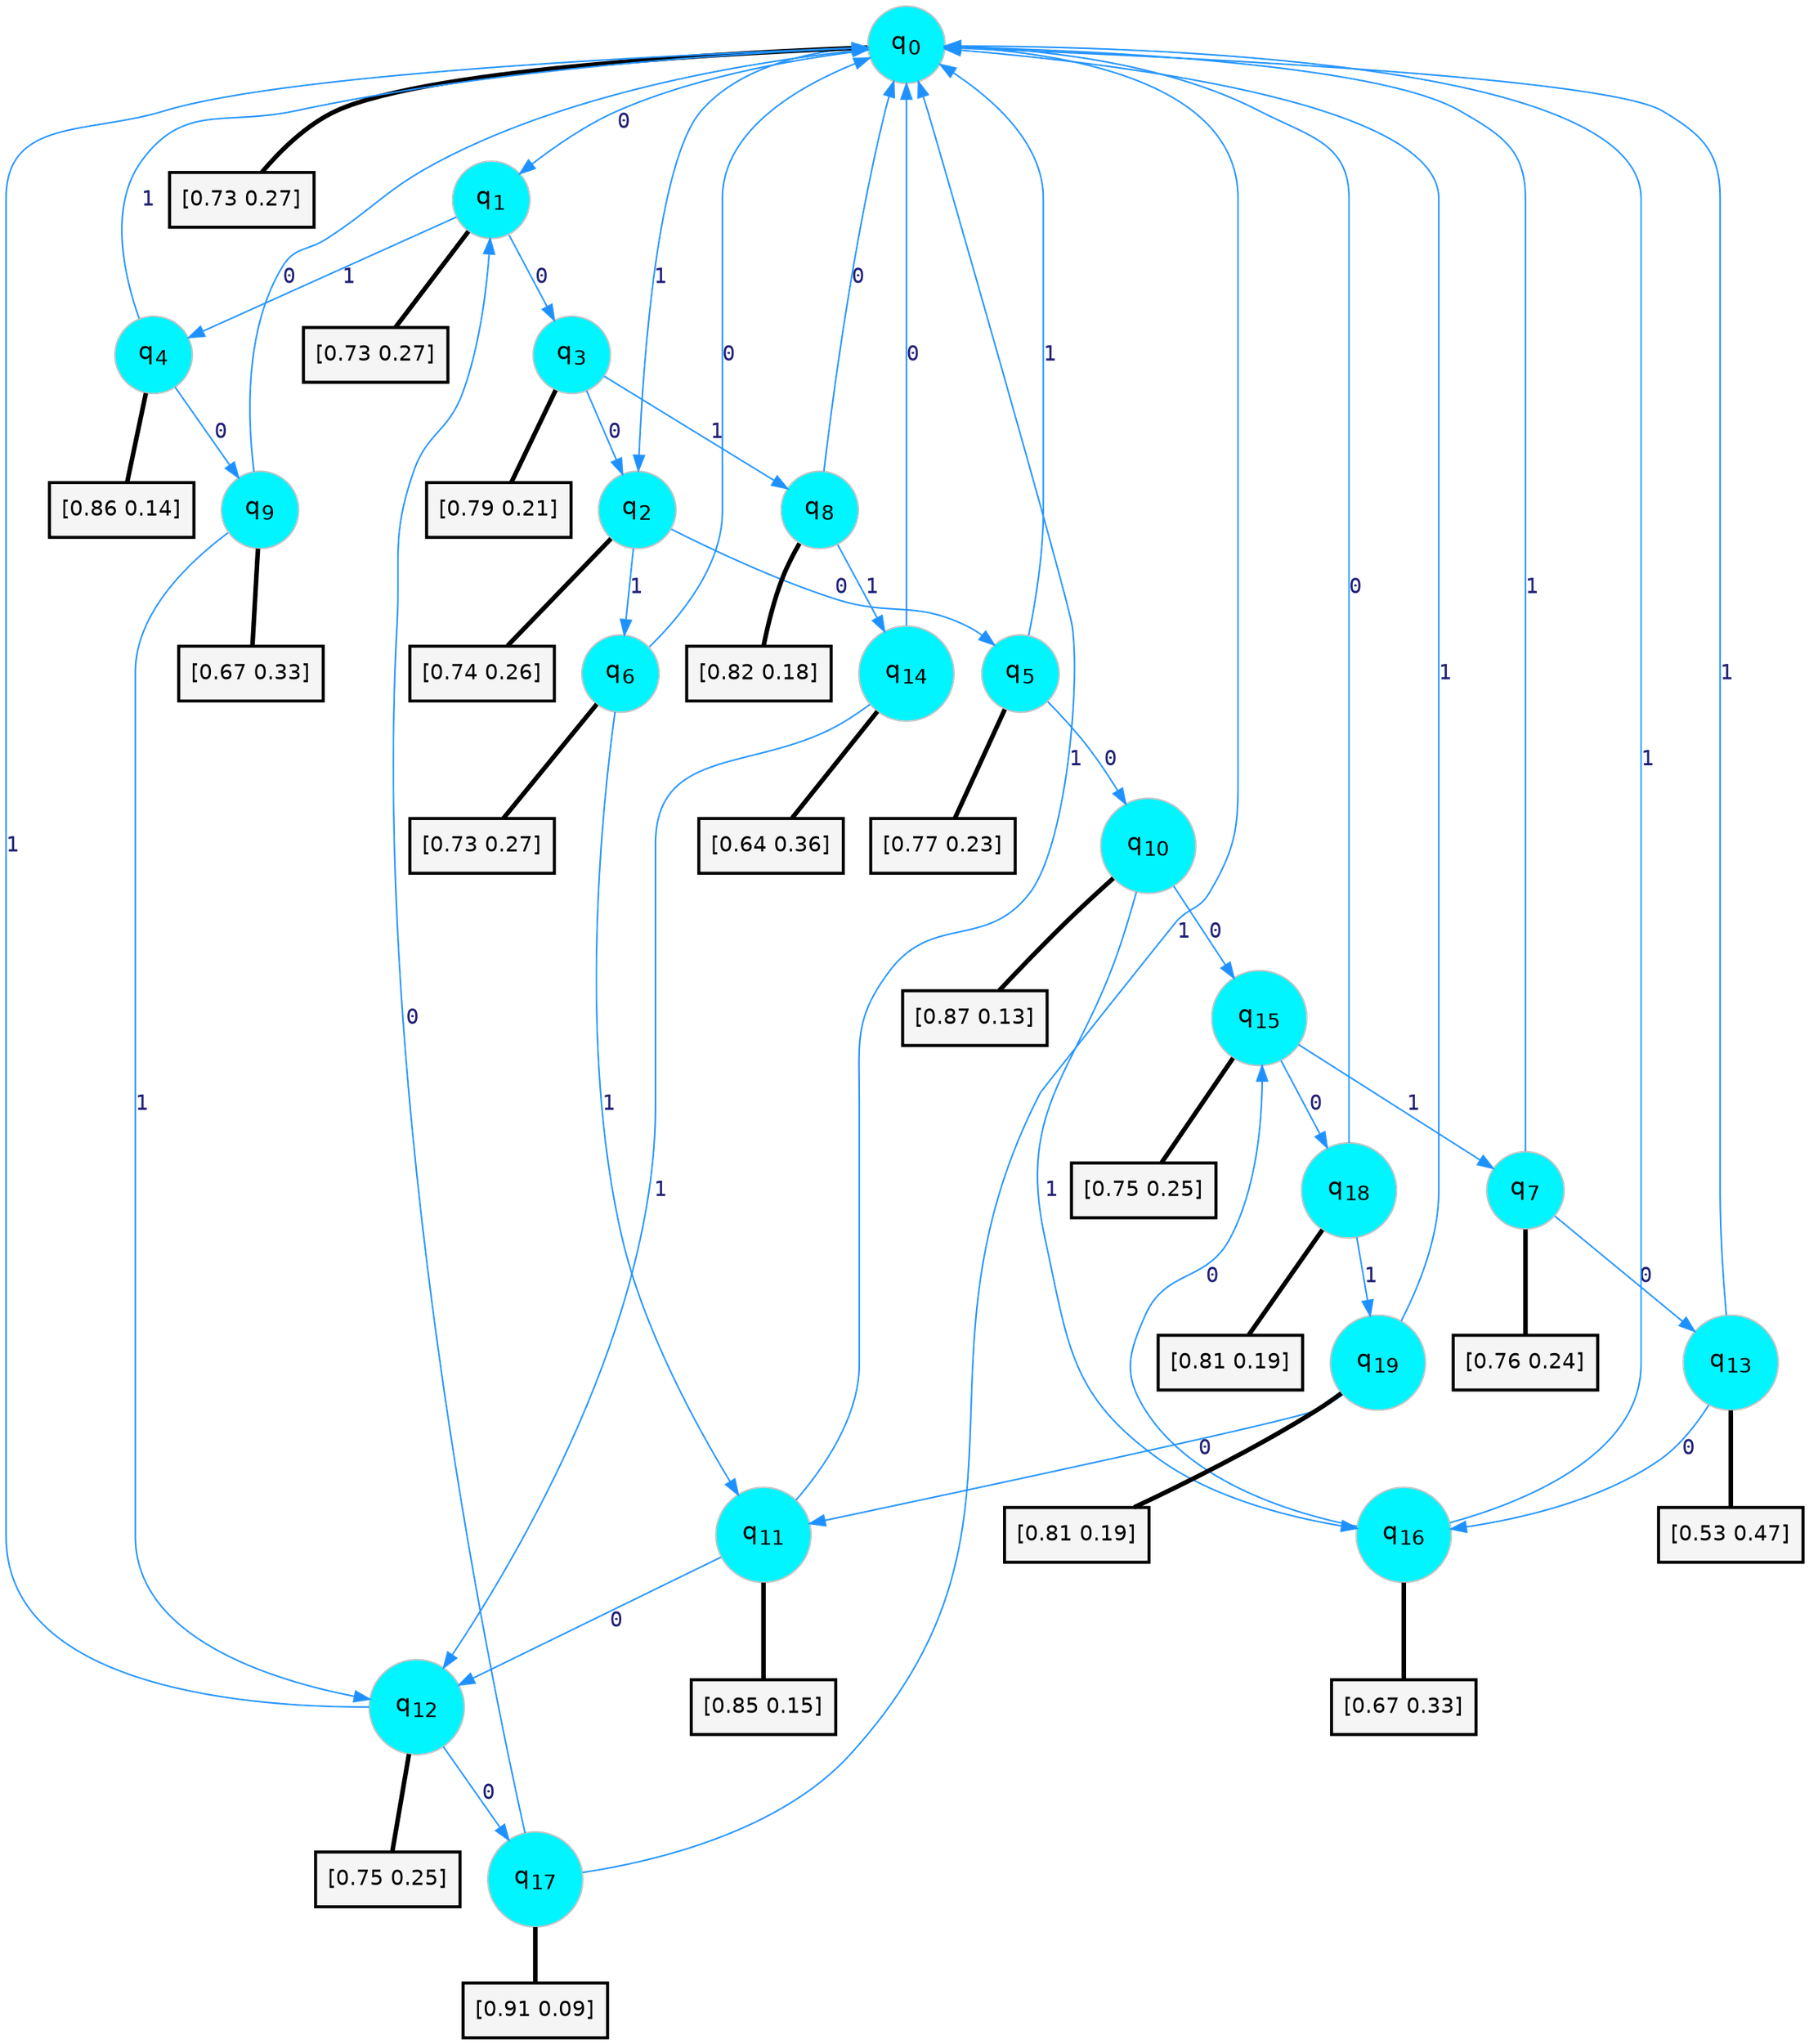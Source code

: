digraph G {
graph [
bgcolor=transparent, dpi=300, rankdir=TD, size="40,25"];
node [
color=gray, fillcolor=turquoise1, fontcolor=black, fontname=Helvetica, fontsize=16, fontweight=bold, shape=circle, style=filled];
edge [
arrowsize=1, color=dodgerblue1, fontcolor=midnightblue, fontname=courier, fontweight=bold, penwidth=1, style=solid, weight=20];
0[label=<q<SUB>0</SUB>>];
1[label=<q<SUB>1</SUB>>];
2[label=<q<SUB>2</SUB>>];
3[label=<q<SUB>3</SUB>>];
4[label=<q<SUB>4</SUB>>];
5[label=<q<SUB>5</SUB>>];
6[label=<q<SUB>6</SUB>>];
7[label=<q<SUB>7</SUB>>];
8[label=<q<SUB>8</SUB>>];
9[label=<q<SUB>9</SUB>>];
10[label=<q<SUB>10</SUB>>];
11[label=<q<SUB>11</SUB>>];
12[label=<q<SUB>12</SUB>>];
13[label=<q<SUB>13</SUB>>];
14[label=<q<SUB>14</SUB>>];
15[label=<q<SUB>15</SUB>>];
16[label=<q<SUB>16</SUB>>];
17[label=<q<SUB>17</SUB>>];
18[label=<q<SUB>18</SUB>>];
19[label=<q<SUB>19</SUB>>];
20[label="[0.73 0.27]", shape=box,fontcolor=black, fontname=Helvetica, fontsize=14, penwidth=2, fillcolor=whitesmoke,color=black];
21[label="[0.73 0.27]", shape=box,fontcolor=black, fontname=Helvetica, fontsize=14, penwidth=2, fillcolor=whitesmoke,color=black];
22[label="[0.74 0.26]", shape=box,fontcolor=black, fontname=Helvetica, fontsize=14, penwidth=2, fillcolor=whitesmoke,color=black];
23[label="[0.79 0.21]", shape=box,fontcolor=black, fontname=Helvetica, fontsize=14, penwidth=2, fillcolor=whitesmoke,color=black];
24[label="[0.86 0.14]", shape=box,fontcolor=black, fontname=Helvetica, fontsize=14, penwidth=2, fillcolor=whitesmoke,color=black];
25[label="[0.77 0.23]", shape=box,fontcolor=black, fontname=Helvetica, fontsize=14, penwidth=2, fillcolor=whitesmoke,color=black];
26[label="[0.73 0.27]", shape=box,fontcolor=black, fontname=Helvetica, fontsize=14, penwidth=2, fillcolor=whitesmoke,color=black];
27[label="[0.76 0.24]", shape=box,fontcolor=black, fontname=Helvetica, fontsize=14, penwidth=2, fillcolor=whitesmoke,color=black];
28[label="[0.82 0.18]", shape=box,fontcolor=black, fontname=Helvetica, fontsize=14, penwidth=2, fillcolor=whitesmoke,color=black];
29[label="[0.67 0.33]", shape=box,fontcolor=black, fontname=Helvetica, fontsize=14, penwidth=2, fillcolor=whitesmoke,color=black];
30[label="[0.87 0.13]", shape=box,fontcolor=black, fontname=Helvetica, fontsize=14, penwidth=2, fillcolor=whitesmoke,color=black];
31[label="[0.85 0.15]", shape=box,fontcolor=black, fontname=Helvetica, fontsize=14, penwidth=2, fillcolor=whitesmoke,color=black];
32[label="[0.75 0.25]", shape=box,fontcolor=black, fontname=Helvetica, fontsize=14, penwidth=2, fillcolor=whitesmoke,color=black];
33[label="[0.53 0.47]", shape=box,fontcolor=black, fontname=Helvetica, fontsize=14, penwidth=2, fillcolor=whitesmoke,color=black];
34[label="[0.64 0.36]", shape=box,fontcolor=black, fontname=Helvetica, fontsize=14, penwidth=2, fillcolor=whitesmoke,color=black];
35[label="[0.75 0.25]", shape=box,fontcolor=black, fontname=Helvetica, fontsize=14, penwidth=2, fillcolor=whitesmoke,color=black];
36[label="[0.67 0.33]", shape=box,fontcolor=black, fontname=Helvetica, fontsize=14, penwidth=2, fillcolor=whitesmoke,color=black];
37[label="[0.91 0.09]", shape=box,fontcolor=black, fontname=Helvetica, fontsize=14, penwidth=2, fillcolor=whitesmoke,color=black];
38[label="[0.81 0.19]", shape=box,fontcolor=black, fontname=Helvetica, fontsize=14, penwidth=2, fillcolor=whitesmoke,color=black];
39[label="[0.81 0.19]", shape=box,fontcolor=black, fontname=Helvetica, fontsize=14, penwidth=2, fillcolor=whitesmoke,color=black];
0->1 [label=0];
0->2 [label=1];
0->20 [arrowhead=none, penwidth=3,color=black];
1->3 [label=0];
1->4 [label=1];
1->21 [arrowhead=none, penwidth=3,color=black];
2->5 [label=0];
2->6 [label=1];
2->22 [arrowhead=none, penwidth=3,color=black];
3->2 [label=0];
3->8 [label=1];
3->23 [arrowhead=none, penwidth=3,color=black];
4->9 [label=0];
4->0 [label=1];
4->24 [arrowhead=none, penwidth=3,color=black];
5->10 [label=0];
5->0 [label=1];
5->25 [arrowhead=none, penwidth=3,color=black];
6->0 [label=0];
6->11 [label=1];
6->26 [arrowhead=none, penwidth=3,color=black];
7->13 [label=0];
7->0 [label=1];
7->27 [arrowhead=none, penwidth=3,color=black];
8->0 [label=0];
8->14 [label=1];
8->28 [arrowhead=none, penwidth=3,color=black];
9->0 [label=0];
9->12 [label=1];
9->29 [arrowhead=none, penwidth=3,color=black];
10->15 [label=0];
10->16 [label=1];
10->30 [arrowhead=none, penwidth=3,color=black];
11->12 [label=0];
11->0 [label=1];
11->31 [arrowhead=none, penwidth=3,color=black];
12->17 [label=0];
12->0 [label=1];
12->32 [arrowhead=none, penwidth=3,color=black];
13->16 [label=0];
13->0 [label=1];
13->33 [arrowhead=none, penwidth=3,color=black];
14->0 [label=0];
14->12 [label=1];
14->34 [arrowhead=none, penwidth=3,color=black];
15->18 [label=0];
15->7 [label=1];
15->35 [arrowhead=none, penwidth=3,color=black];
16->15 [label=0];
16->0 [label=1];
16->36 [arrowhead=none, penwidth=3,color=black];
17->1 [label=0];
17->0 [label=1];
17->37 [arrowhead=none, penwidth=3,color=black];
18->0 [label=0];
18->19 [label=1];
18->38 [arrowhead=none, penwidth=3,color=black];
19->11 [label=0];
19->0 [label=1];
19->39 [arrowhead=none, penwidth=3,color=black];
}
